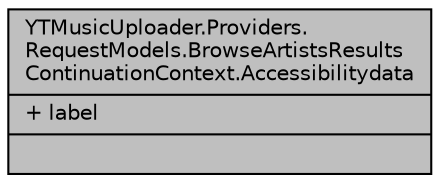 digraph "YTMusicUploader.Providers.RequestModels.BrowseArtistsResultsContinuationContext.Accessibilitydata"
{
 // LATEX_PDF_SIZE
  edge [fontname="Helvetica",fontsize="10",labelfontname="Helvetica",labelfontsize="10"];
  node [fontname="Helvetica",fontsize="10",shape=record];
  Node1 [label="{YTMusicUploader.Providers.\lRequestModels.BrowseArtistsResults\lContinuationContext.Accessibilitydata\n|+ label\l|}",height=0.2,width=0.4,color="black", fillcolor="grey75", style="filled", fontcolor="black",tooltip=" "];
}
